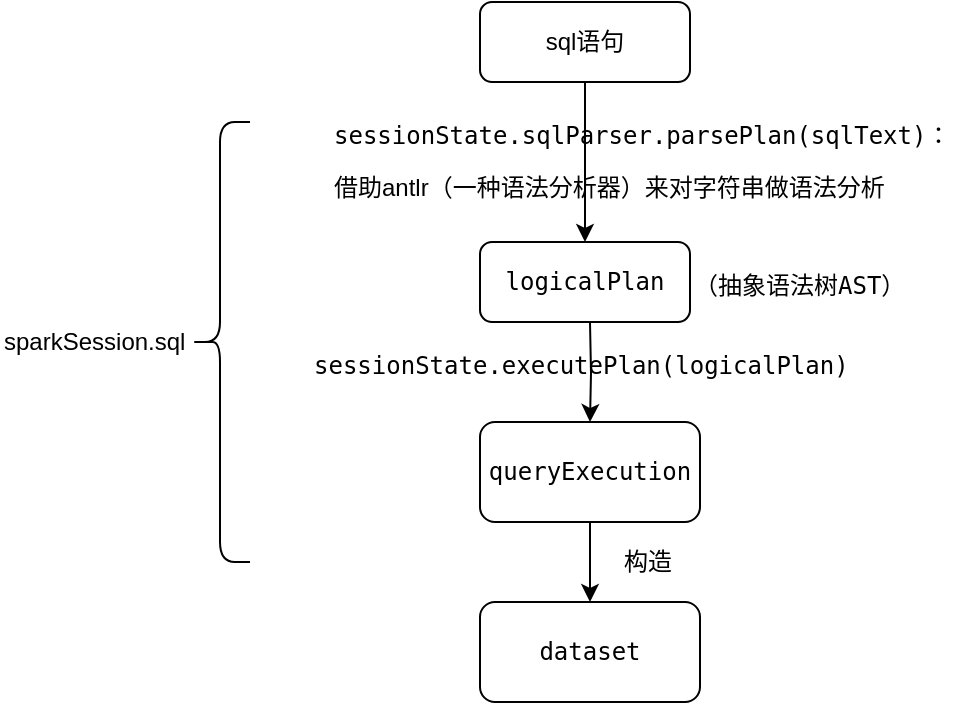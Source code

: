 <mxfile version="10.6.3" type="github"><diagram id="dt9gVWyhlOoFSgmwXe27" name="Page-1"><mxGraphModel dx="1985" dy="614" grid="1" gridSize="10" guides="1" tooltips="1" connect="1" arrows="1" fold="1" page="1" pageScale="1" pageWidth="827" pageHeight="1169" math="0" shadow="0"><root><mxCell id="0"/><mxCell id="1" parent="0"/><mxCell id="-dyHjd3bptGtPjj9Zdof-26" style="edgeStyle=orthogonalEdgeStyle;rounded=0;orthogonalLoop=1;jettySize=auto;html=1;exitX=0.5;exitY=1;exitDx=0;exitDy=0;" parent="1" source="-dyHjd3bptGtPjj9Zdof-1" target="-dyHjd3bptGtPjj9Zdof-7" edge="1"><mxGeometry relative="1" as="geometry"/></mxCell><mxCell id="-dyHjd3bptGtPjj9Zdof-1" value="sql语句" style="rounded=1;whiteSpace=wrap;html=1;" parent="1" vertex="1"><mxGeometry x="205" y="90" width="105" height="40" as="geometry"/></mxCell><mxCell id="-dyHjd3bptGtPjj9Zdof-20" value="" style="edgeStyle=orthogonalEdgeStyle;rounded=0;orthogonalLoop=1;jettySize=auto;html=1;" parent="1" target="-dyHjd3bptGtPjj9Zdof-19" edge="1"><mxGeometry relative="1" as="geometry"><mxPoint x="260" y="250" as="sourcePoint"/></mxGeometry></mxCell><mxCell id="-dyHjd3bptGtPjj9Zdof-7" value="&lt;pre&gt;logicalPlan&lt;/pre&gt;" style="rounded=1;whiteSpace=wrap;html=1;" parent="1" vertex="1"><mxGeometry x="205" y="210" width="105" height="40" as="geometry"/></mxCell><mxCell id="-dyHjd3bptGtPjj9Zdof-24" value="" style="edgeStyle=orthogonalEdgeStyle;rounded=0;orthogonalLoop=1;jettySize=auto;html=1;" parent="1" source="-dyHjd3bptGtPjj9Zdof-19" target="-dyHjd3bptGtPjj9Zdof-23" edge="1"><mxGeometry relative="1" as="geometry"/></mxCell><mxCell id="-dyHjd3bptGtPjj9Zdof-19" value="&lt;pre&gt;&lt;pre&gt;queryExecution&lt;/pre&gt;&lt;/pre&gt;" style="rounded=1;whiteSpace=wrap;html=1;" parent="1" vertex="1"><mxGeometry x="205" y="300" width="110" height="50" as="geometry"/></mxCell><mxCell id="-dyHjd3bptGtPjj9Zdof-23" value="&lt;pre&gt;&lt;pre&gt;dataset&lt;/pre&gt;&lt;/pre&gt;" style="rounded=1;whiteSpace=wrap;html=1;" parent="1" vertex="1"><mxGeometry x="205" y="390" width="110" height="50" as="geometry"/></mxCell><mxCell id="-dyHjd3bptGtPjj9Zdof-10" value="&lt;pre&gt;&lt;span&gt;sessionState&lt;/span&gt;.sqlParser.parsePlan(sqlText)：&lt;/pre&gt;借助antlr（一种语法分析器）来对字符串做语法分析" style="text;html=1;resizable=0;points=[];autosize=1;align=left;verticalAlign=top;spacingTop=-4;" parent="1" vertex="1"><mxGeometry x="130" y="135" width="320" height="50" as="geometry"/></mxCell><mxCell id="-dyHjd3bptGtPjj9Zdof-21" value="&lt;pre&gt;&lt;span&gt;sessionState&lt;/span&gt;.executePlan(logicalPlan)&lt;/pre&gt;" style="text;html=1;resizable=0;points=[];autosize=1;align=left;verticalAlign=top;spacingTop=-4;" parent="1" vertex="1"><mxGeometry x="120" y="250" width="280" height="40" as="geometry"/></mxCell><mxCell id="-dyHjd3bptGtPjj9Zdof-25" value="构造" style="text;html=1;resizable=0;points=[];autosize=1;align=left;verticalAlign=top;spacingTop=-4;" parent="1" vertex="1"><mxGeometry x="275" y="360" width="40" height="20" as="geometry"/></mxCell><mxCell id="-dyHjd3bptGtPjj9Zdof-27" value="" style="shape=curlyBracket;whiteSpace=wrap;html=1;rounded=1;" parent="1" vertex="1"><mxGeometry x="60" y="150" width="30" height="220" as="geometry"/></mxCell><mxCell id="-dyHjd3bptGtPjj9Zdof-28" value="sparkSession.sql" style="text;html=1;resizable=0;points=[];autosize=1;align=left;verticalAlign=top;spacingTop=-4;" parent="1" vertex="1"><mxGeometry x="-35" y="250" width="110" height="20" as="geometry"/></mxCell><mxCell id="pKj4gWHQKjA0kMIVy3WO-6" value="&lt;pre&gt;（抽象语法树AST）&lt;/pre&gt;" style="text;html=1;resizable=0;points=[];autosize=1;align=left;verticalAlign=top;spacingTop=-4;" vertex="1" parent="1"><mxGeometry x="310" y="210" width="120" height="40" as="geometry"/></mxCell></root></mxGraphModel></diagram></mxfile>
